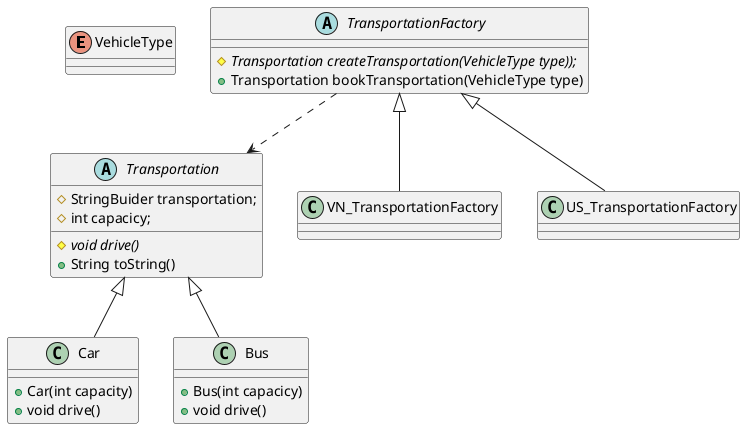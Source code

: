 @startuml
'https://plantuml.com/class-diagram
enum VehicleType
abstract class Transportation{
    # StringBuider transportation;
    # int capacicy;
    # {abstract} void drive()
    + String toString()
}

class Car{
    + Car(int capacity)
    + void drive()
}

class  Bus{
    + Bus(int capacicy)
    + void drive()
}

abstract class TransportationFactory{
    # {abstract} Transportation createTransportation(VehicleType type));
    + Transportation bookTransportation(VehicleType type)
}

class VN_TransportationFactory{
}
class US_TransportationFactory{
}

Transportation <|-- Car
Transportation <|-- Bus
TransportationFactory ..> Transportation
TransportationFactory <|-- VN_TransportationFactory
TransportationFactory <|-- US_TransportationFactory
@enduml